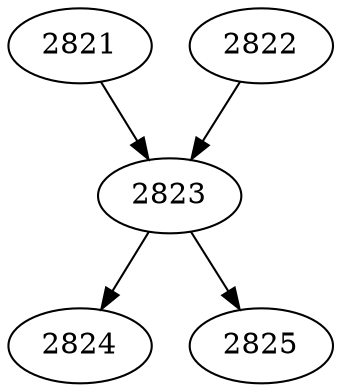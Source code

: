 strict digraph  {
2821;
2822;
2823;
2824;
2825;
2821 -> 2823;
2822 -> 2823;
2823 -> 2824;
2823 -> 2825;
}
